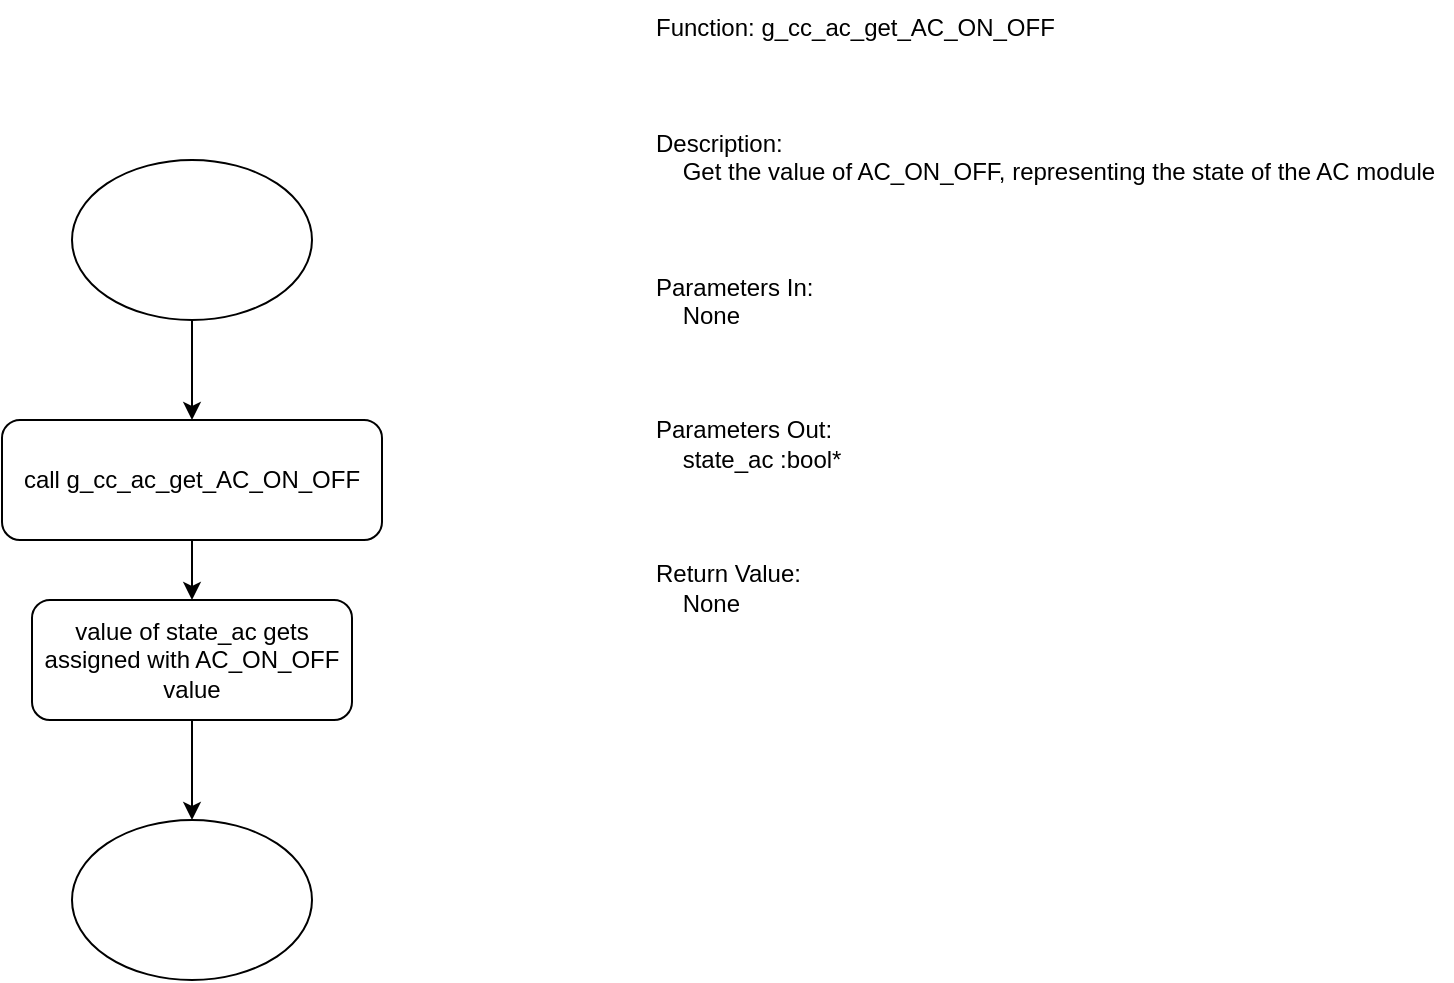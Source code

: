 <mxfile version="21.6.6" type="device">
  <diagram name="Page-1" id="H1zNEXIEQOhlbU625Vsc">
    <mxGraphModel dx="1376" dy="768" grid="1" gridSize="10" guides="1" tooltips="1" connect="1" arrows="1" fold="1" page="1" pageScale="1" pageWidth="850" pageHeight="1100" background="#ffffff" math="0" shadow="0">
      <root>
        <mxCell id="0" />
        <mxCell id="1" parent="0" />
        <mxCell id="zGtetLi2h1QtDpKqujPW-1" value="Function: g_cc_ac_get_AC_ON_OFF&#xa;&#xa;&#xa;&#xa;Description:&#xa;    Get the value of AC_ON_OFF, representing the state of the AC module&#xa;&#xa;&#xa;&#xa;Parameters In:&#xa;    None&#xa;&#xa;&#xa;&#xa;Parameters Out:&#xa;    state_ac :bool*&#xa;&#xa;&#xa;&#xa;Return Value:&#xa;    None" style="text;whiteSpace=wrap;" vertex="1" parent="1">
          <mxGeometry x="440" y="10" width="400" height="440" as="geometry" />
        </mxCell>
        <mxCell id="zGtetLi2h1QtDpKqujPW-3" style="edgeStyle=orthogonalEdgeStyle;rounded=0;orthogonalLoop=1;jettySize=auto;html=1;" edge="1" parent="1" source="zGtetLi2h1QtDpKqujPW-2" target="zGtetLi2h1QtDpKqujPW-4">
          <mxGeometry relative="1" as="geometry">
            <mxPoint x="210" y="250" as="targetPoint" />
          </mxGeometry>
        </mxCell>
        <mxCell id="zGtetLi2h1QtDpKqujPW-2" value="" style="ellipse;whiteSpace=wrap;html=1;" vertex="1" parent="1">
          <mxGeometry x="150" y="90" width="120" height="80" as="geometry" />
        </mxCell>
        <mxCell id="zGtetLi2h1QtDpKqujPW-5" style="edgeStyle=orthogonalEdgeStyle;rounded=0;orthogonalLoop=1;jettySize=auto;html=1;" edge="1" parent="1" source="zGtetLi2h1QtDpKqujPW-4" target="zGtetLi2h1QtDpKqujPW-6">
          <mxGeometry relative="1" as="geometry">
            <mxPoint x="210" y="340" as="targetPoint" />
          </mxGeometry>
        </mxCell>
        <mxCell id="zGtetLi2h1QtDpKqujPW-4" value="call&amp;nbsp;g_cc_ac_get_AC_ON_OFF" style="rounded=1;whiteSpace=wrap;html=1;" vertex="1" parent="1">
          <mxGeometry x="115" y="220" width="190" height="60" as="geometry" />
        </mxCell>
        <mxCell id="zGtetLi2h1QtDpKqujPW-7" style="edgeStyle=orthogonalEdgeStyle;rounded=0;orthogonalLoop=1;jettySize=auto;html=1;" edge="1" parent="1" source="zGtetLi2h1QtDpKqujPW-6" target="zGtetLi2h1QtDpKqujPW-8">
          <mxGeometry relative="1" as="geometry">
            <mxPoint x="210" y="460" as="targetPoint" />
          </mxGeometry>
        </mxCell>
        <mxCell id="zGtetLi2h1QtDpKqujPW-6" value="value of state_ac gets assigned with AC_ON_OFF value" style="rounded=1;whiteSpace=wrap;html=1;" vertex="1" parent="1">
          <mxGeometry x="130" y="310" width="160" height="60" as="geometry" />
        </mxCell>
        <mxCell id="zGtetLi2h1QtDpKqujPW-8" value="" style="ellipse;whiteSpace=wrap;html=1;" vertex="1" parent="1">
          <mxGeometry x="150" y="420" width="120" height="80" as="geometry" />
        </mxCell>
      </root>
    </mxGraphModel>
  </diagram>
</mxfile>
